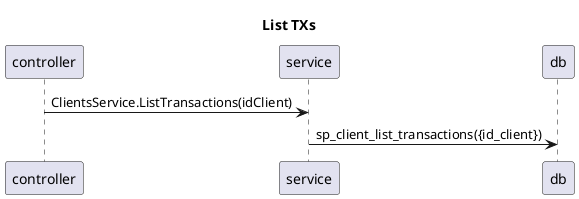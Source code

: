 @startuml
title List TXs
skinparam responseMessageBelowArrow true
controller -> service : ClientsService.ListTransactions(idClient)
service -> db : sp_client_list_transactions({id_client})
@enduml